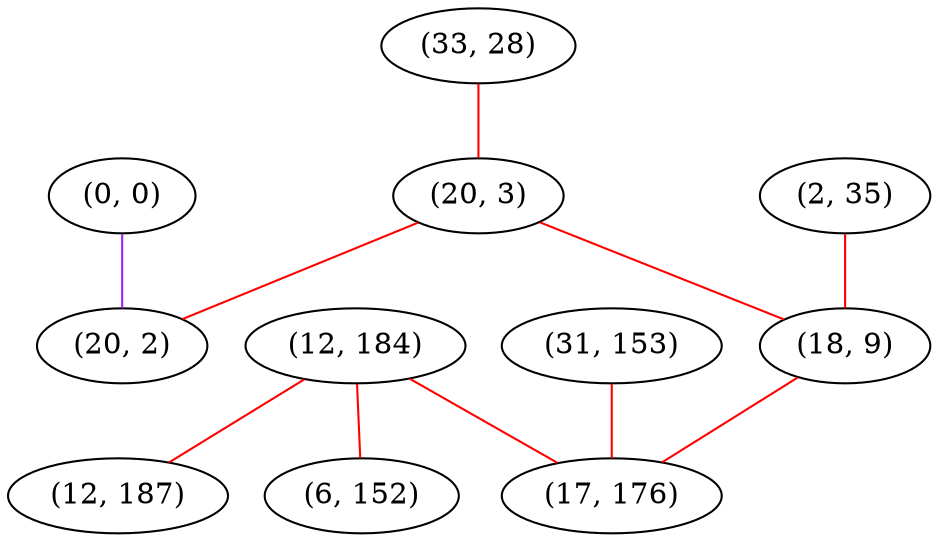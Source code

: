 graph "" {
"(0, 0)";
"(33, 28)";
"(20, 3)";
"(20, 2)";
"(12, 184)";
"(2, 35)";
"(12, 187)";
"(18, 9)";
"(31, 153)";
"(17, 176)";
"(6, 152)";
"(0, 0)" -- "(20, 2)"  [color=purple, key=0, weight=4];
"(33, 28)" -- "(20, 3)"  [color=red, key=0, weight=1];
"(20, 3)" -- "(20, 2)"  [color=red, key=0, weight=1];
"(20, 3)" -- "(18, 9)"  [color=red, key=0, weight=1];
"(12, 184)" -- "(17, 176)"  [color=red, key=0, weight=1];
"(12, 184)" -- "(6, 152)"  [color=red, key=0, weight=1];
"(12, 184)" -- "(12, 187)"  [color=red, key=0, weight=1];
"(2, 35)" -- "(18, 9)"  [color=red, key=0, weight=1];
"(18, 9)" -- "(17, 176)"  [color=red, key=0, weight=1];
"(31, 153)" -- "(17, 176)"  [color=red, key=0, weight=1];
}
